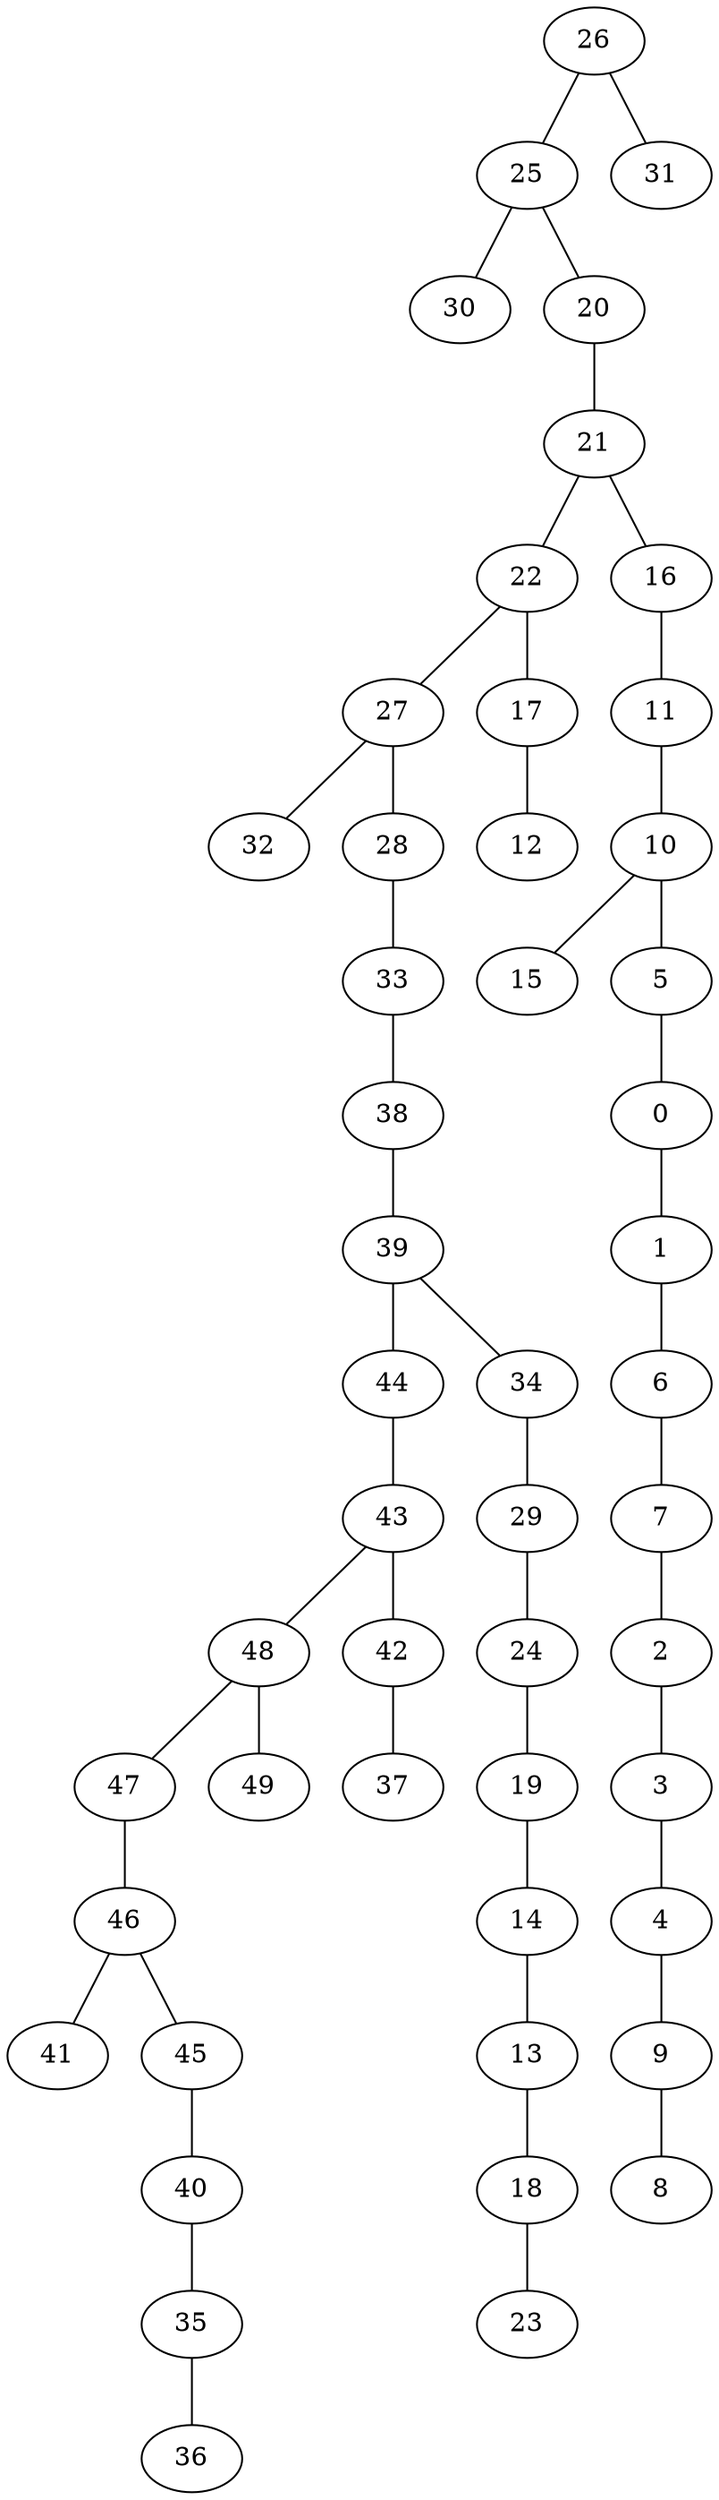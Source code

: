 graph grafoMalla_5_10_Prim  {
26;
25;
30;
20;
21;
31;
22;
27;
16;
11;
10;
15;
5;
0;
1;
6;
7;
2;
3;
4;
9;
8;
32;
17;
12;
28;
33;
38;
39;
44;
34;
29;
24;
19;
14;
13;
18;
23;
43;
48;
47;
49;
42;
37;
46;
41;
45;
40;
35;
36;
26 -- 25;
25 -- 30;
25 -- 20;
20 -- 21;
26 -- 31;
21 -- 22;
22 -- 27;
21 -- 16;
16 -- 11;
11 -- 10;
10 -- 15;
10 -- 5;
5 -- 0;
0 -- 1;
1 -- 6;
6 -- 7;
7 -- 2;
2 -- 3;
3 -- 4;
4 -- 9;
9 -- 8;
27 -- 32;
22 -- 17;
17 -- 12;
27 -- 28;
28 -- 33;
33 -- 38;
38 -- 39;
39 -- 44;
39 -- 34;
34 -- 29;
29 -- 24;
24 -- 19;
19 -- 14;
14 -- 13;
13 -- 18;
18 -- 23;
44 -- 43;
43 -- 48;
48 -- 47;
48 -- 49;
43 -- 42;
42 -- 37;
47 -- 46;
46 -- 41;
46 -- 45;
45 -- 40;
40 -- 35;
35 -- 36;
}